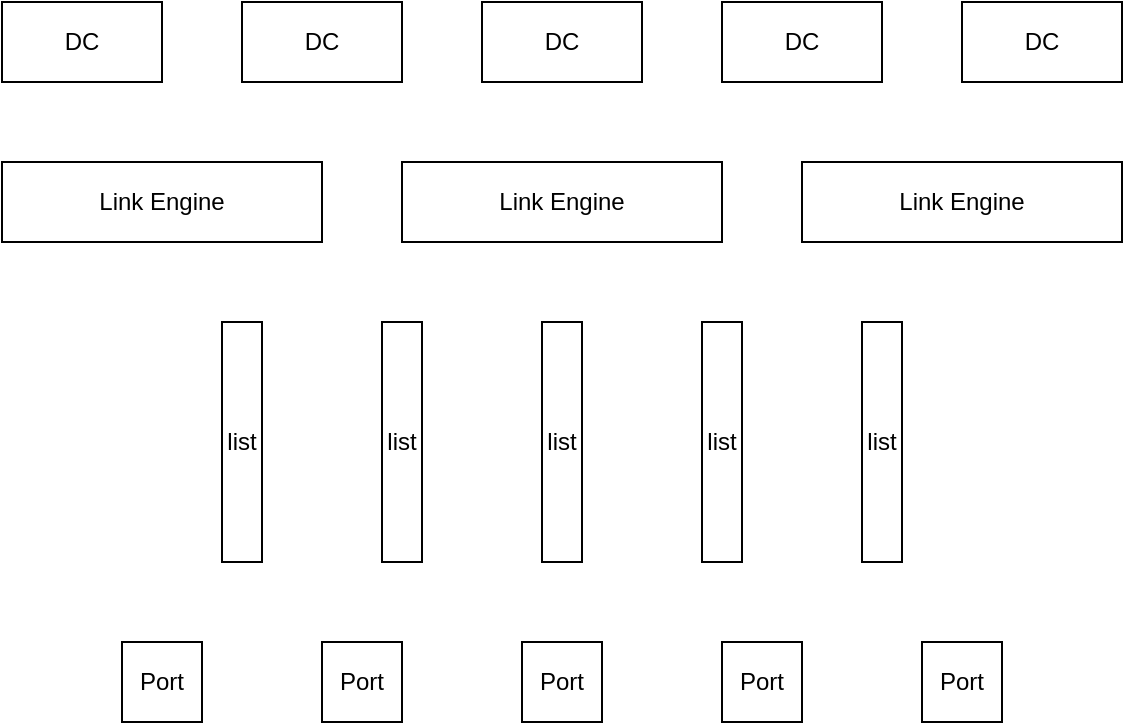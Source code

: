 <mxfile version="22.1.18" type="github">
  <diagram name="Page-1" id="5WeUVMn1O78AhRES8oQm">
    <mxGraphModel dx="954" dy="606" grid="1" gridSize="10" guides="1" tooltips="1" connect="1" arrows="1" fold="1" page="1" pageScale="1" pageWidth="850" pageHeight="1100" math="0" shadow="0">
      <root>
        <mxCell id="0" />
        <mxCell id="1" parent="0" />
        <mxCell id="c1TxXu0FMnHBmZKHOQQI-1" value="DC" style="rounded=0;whiteSpace=wrap;html=1;" vertex="1" parent="1">
          <mxGeometry x="200" y="80" width="80" height="40" as="geometry" />
        </mxCell>
        <mxCell id="c1TxXu0FMnHBmZKHOQQI-2" value="DC" style="rounded=0;whiteSpace=wrap;html=1;" vertex="1" parent="1">
          <mxGeometry x="320" y="80" width="80" height="40" as="geometry" />
        </mxCell>
        <mxCell id="c1TxXu0FMnHBmZKHOQQI-3" value="DC" style="rounded=0;whiteSpace=wrap;html=1;" vertex="1" parent="1">
          <mxGeometry x="440" y="80" width="80" height="40" as="geometry" />
        </mxCell>
        <mxCell id="c1TxXu0FMnHBmZKHOQQI-4" value="DC" style="rounded=0;whiteSpace=wrap;html=1;" vertex="1" parent="1">
          <mxGeometry x="560" y="80" width="80" height="40" as="geometry" />
        </mxCell>
        <mxCell id="c1TxXu0FMnHBmZKHOQQI-5" value="Link Engine" style="rounded=0;whiteSpace=wrap;html=1;" vertex="1" parent="1">
          <mxGeometry x="200" y="160" width="160" height="40" as="geometry" />
        </mxCell>
        <mxCell id="c1TxXu0FMnHBmZKHOQQI-6" value="Link Engine" style="rounded=0;whiteSpace=wrap;html=1;" vertex="1" parent="1">
          <mxGeometry x="400" y="160" width="160" height="40" as="geometry" />
        </mxCell>
        <mxCell id="c1TxXu0FMnHBmZKHOQQI-7" value="Link Engine" style="rounded=0;whiteSpace=wrap;html=1;" vertex="1" parent="1">
          <mxGeometry x="600" y="160" width="160" height="40" as="geometry" />
        </mxCell>
        <mxCell id="c1TxXu0FMnHBmZKHOQQI-8" value="DC" style="rounded=0;whiteSpace=wrap;html=1;" vertex="1" parent="1">
          <mxGeometry x="680" y="80" width="80" height="40" as="geometry" />
        </mxCell>
        <mxCell id="c1TxXu0FMnHBmZKHOQQI-9" value="list" style="rounded=0;whiteSpace=wrap;html=1;" vertex="1" parent="1">
          <mxGeometry x="310" y="240" width="20" height="120" as="geometry" />
        </mxCell>
        <mxCell id="c1TxXu0FMnHBmZKHOQQI-10" value="list" style="rounded=0;whiteSpace=wrap;html=1;" vertex="1" parent="1">
          <mxGeometry x="390" y="240" width="20" height="120" as="geometry" />
        </mxCell>
        <mxCell id="c1TxXu0FMnHBmZKHOQQI-11" value="list" style="rounded=0;whiteSpace=wrap;html=1;" vertex="1" parent="1">
          <mxGeometry x="470" y="240" width="20" height="120" as="geometry" />
        </mxCell>
        <mxCell id="c1TxXu0FMnHBmZKHOQQI-12" value="list" style="rounded=0;whiteSpace=wrap;html=1;" vertex="1" parent="1">
          <mxGeometry x="550" y="240" width="20" height="120" as="geometry" />
        </mxCell>
        <mxCell id="c1TxXu0FMnHBmZKHOQQI-13" value="list" style="rounded=0;whiteSpace=wrap;html=1;" vertex="1" parent="1">
          <mxGeometry x="630" y="240" width="20" height="120" as="geometry" />
        </mxCell>
        <mxCell id="c1TxXu0FMnHBmZKHOQQI-14" value="Port" style="rounded=0;whiteSpace=wrap;html=1;" vertex="1" parent="1">
          <mxGeometry x="260" y="400" width="40" height="40" as="geometry" />
        </mxCell>
        <mxCell id="c1TxXu0FMnHBmZKHOQQI-15" value="Port" style="rounded=0;whiteSpace=wrap;html=1;" vertex="1" parent="1">
          <mxGeometry x="360" y="400" width="40" height="40" as="geometry" />
        </mxCell>
        <mxCell id="c1TxXu0FMnHBmZKHOQQI-16" value="Port" style="rounded=0;whiteSpace=wrap;html=1;" vertex="1" parent="1">
          <mxGeometry x="460" y="400" width="40" height="40" as="geometry" />
        </mxCell>
        <mxCell id="c1TxXu0FMnHBmZKHOQQI-17" value="Port" style="rounded=0;whiteSpace=wrap;html=1;" vertex="1" parent="1">
          <mxGeometry x="560" y="400" width="40" height="40" as="geometry" />
        </mxCell>
        <mxCell id="c1TxXu0FMnHBmZKHOQQI-18" value="Port" style="rounded=0;whiteSpace=wrap;html=1;" vertex="1" parent="1">
          <mxGeometry x="660" y="400" width="40" height="40" as="geometry" />
        </mxCell>
      </root>
    </mxGraphModel>
  </diagram>
</mxfile>
